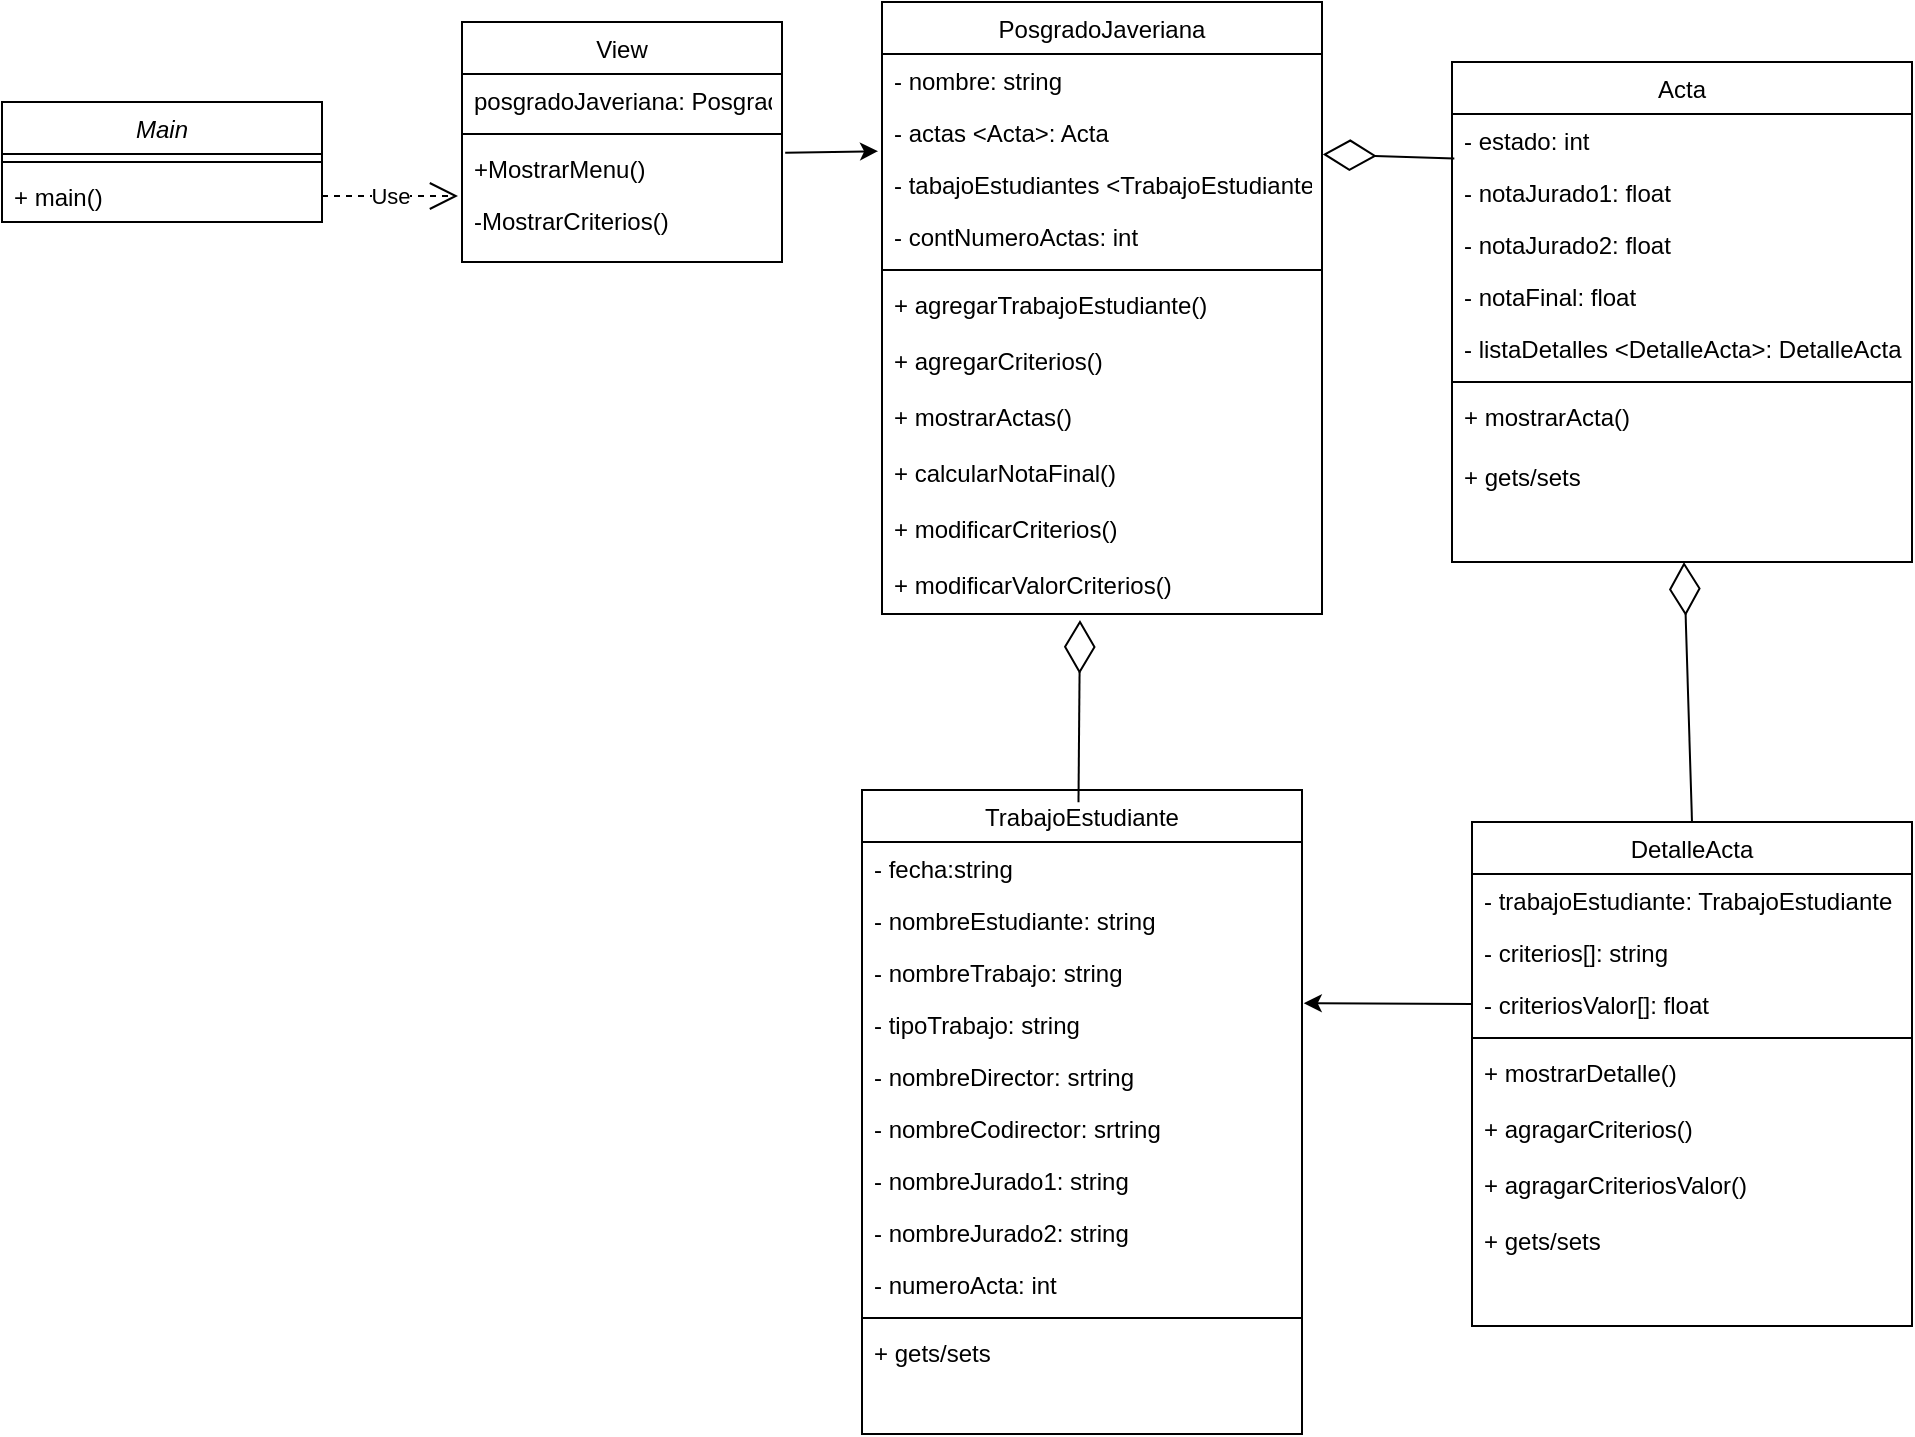 <mxfile version="15.2.5" type="google"><diagram id="C5RBs43oDa-KdzZeNtuy" name="Page-1"><mxGraphModel dx="1102" dy="614" grid="1" gridSize="10" guides="1" tooltips="1" connect="1" arrows="1" fold="1" page="1" pageScale="1" pageWidth="827" pageHeight="1169" math="0" shadow="0"><root><mxCell id="WIyWlLk6GJQsqaUBKTNV-0"/><mxCell id="WIyWlLk6GJQsqaUBKTNV-1" parent="WIyWlLk6GJQsqaUBKTNV-0"/><mxCell id="zkfFHV4jXpPFQw0GAbJ--0" value="Main" style="swimlane;fontStyle=2;align=center;verticalAlign=top;childLayout=stackLayout;horizontal=1;startSize=26;horizontalStack=0;resizeParent=1;resizeLast=0;collapsible=1;marginBottom=0;rounded=0;shadow=0;strokeWidth=1;" parent="WIyWlLk6GJQsqaUBKTNV-1" vertex="1"><mxGeometry y="80" width="160" height="60" as="geometry"><mxRectangle x="220" y="120" width="160" height="26" as="alternateBounds"/></mxGeometry></mxCell><mxCell id="zkfFHV4jXpPFQw0GAbJ--4" value="" style="line;html=1;strokeWidth=1;align=left;verticalAlign=middle;spacingTop=-1;spacingLeft=3;spacingRight=3;rotatable=0;labelPosition=right;points=[];portConstraint=eastwest;" parent="zkfFHV4jXpPFQw0GAbJ--0" vertex="1"><mxGeometry y="26" width="160" height="8" as="geometry"/></mxCell><mxCell id="zkfFHV4jXpPFQw0GAbJ--5" value="+ main()" style="text;align=left;verticalAlign=top;spacingLeft=4;spacingRight=4;overflow=hidden;rotatable=0;points=[[0,0.5],[1,0.5]];portConstraint=eastwest;" parent="zkfFHV4jXpPFQw0GAbJ--0" vertex="1"><mxGeometry y="34" width="160" height="26" as="geometry"/></mxCell><mxCell id="zkfFHV4jXpPFQw0GAbJ--17" value="View" style="swimlane;fontStyle=0;align=center;verticalAlign=top;childLayout=stackLayout;horizontal=1;startSize=26;horizontalStack=0;resizeParent=1;resizeLast=0;collapsible=1;marginBottom=0;rounded=0;shadow=0;strokeWidth=1;" parent="WIyWlLk6GJQsqaUBKTNV-1" vertex="1"><mxGeometry x="230" y="40" width="160" height="120" as="geometry"><mxRectangle x="550" y="140" width="160" height="26" as="alternateBounds"/></mxGeometry></mxCell><mxCell id="zkfFHV4jXpPFQw0GAbJ--18" value="posgradoJaveriana: PosgradoJaveriana" style="text;align=left;verticalAlign=top;spacingLeft=4;spacingRight=4;overflow=hidden;rotatable=0;points=[[0,0.5],[1,0.5]];portConstraint=eastwest;" parent="zkfFHV4jXpPFQw0GAbJ--17" vertex="1"><mxGeometry y="26" width="160" height="26" as="geometry"/></mxCell><mxCell id="zkfFHV4jXpPFQw0GAbJ--23" value="" style="line;html=1;strokeWidth=1;align=left;verticalAlign=middle;spacingTop=-1;spacingLeft=3;spacingRight=3;rotatable=0;labelPosition=right;points=[];portConstraint=eastwest;" parent="zkfFHV4jXpPFQw0GAbJ--17" vertex="1"><mxGeometry y="52" width="160" height="8" as="geometry"/></mxCell><mxCell id="zkfFHV4jXpPFQw0GAbJ--24" value="+MostrarMenu()" style="text;align=left;verticalAlign=top;spacingLeft=4;spacingRight=4;overflow=hidden;rotatable=0;points=[[0,0.5],[1,0.5]];portConstraint=eastwest;" parent="zkfFHV4jXpPFQw0GAbJ--17" vertex="1"><mxGeometry y="60" width="160" height="26" as="geometry"/></mxCell><mxCell id="zkfFHV4jXpPFQw0GAbJ--25" value="-MostrarCriterios()" style="text;align=left;verticalAlign=top;spacingLeft=4;spacingRight=4;overflow=hidden;rotatable=0;points=[[0,0.5],[1,0.5]];portConstraint=eastwest;" parent="zkfFHV4jXpPFQw0GAbJ--17" vertex="1"><mxGeometry y="86" width="160" height="26" as="geometry"/></mxCell><mxCell id="THAgpR9RQlkAP-FxswRX-20" value="" style="endArrow=diamondThin;endFill=0;endSize=24;html=1;entryX=1.002;entryY=-0.069;entryDx=0;entryDy=0;exitX=0.005;exitY=0.854;exitDx=0;exitDy=0;exitPerimeter=0;entryPerimeter=0;" parent="WIyWlLk6GJQsqaUBKTNV-1" target="OUgpYsVIyy5cniu3WdFf-54" edge="1"><mxGeometry width="160" relative="1" as="geometry"><mxPoint x="726.15" y="108.204" as="sourcePoint"/><mxPoint x="590" y="105" as="targetPoint"/></mxGeometry></mxCell><mxCell id="THAgpR9RQlkAP-FxswRX-31" value="" style="endArrow=classic;html=1;exitX=1.01;exitY=0.208;exitDx=0;exitDy=0;entryX=-0.009;entryY=-0.131;entryDx=0;entryDy=0;exitPerimeter=0;entryPerimeter=0;" parent="WIyWlLk6GJQsqaUBKTNV-1" source="zkfFHV4jXpPFQw0GAbJ--24" target="OUgpYsVIyy5cniu3WdFf-54" edge="1"><mxGeometry width="50" height="50" relative="1" as="geometry"><mxPoint x="390" y="105" as="sourcePoint"/><mxPoint x="450" y="105" as="targetPoint"/></mxGeometry></mxCell><mxCell id="OUgpYsVIyy5cniu3WdFf-3" value="Acta" style="swimlane;fontStyle=0;align=center;verticalAlign=top;childLayout=stackLayout;horizontal=1;startSize=26;horizontalStack=0;resizeParent=1;resizeLast=0;collapsible=1;marginBottom=0;rounded=0;shadow=0;strokeWidth=1;" parent="WIyWlLk6GJQsqaUBKTNV-1" vertex="1"><mxGeometry x="725" y="60" width="230" height="250" as="geometry"><mxRectangle x="550" y="140" width="160" height="26" as="alternateBounds"/></mxGeometry></mxCell><mxCell id="OUgpYsVIyy5cniu3WdFf-58" value="- estado: int" style="text;strokeColor=none;fillColor=none;align=left;verticalAlign=top;spacingLeft=4;spacingRight=4;overflow=hidden;rotatable=0;points=[[0,0.5],[1,0.5]];portConstraint=eastwest;" parent="OUgpYsVIyy5cniu3WdFf-3" vertex="1"><mxGeometry y="26" width="230" height="26" as="geometry"/></mxCell><mxCell id="OUgpYsVIyy5cniu3WdFf-14" value="- notaJurado1: float" style="text;strokeColor=none;fillColor=none;align=left;verticalAlign=top;spacingLeft=4;spacingRight=4;overflow=hidden;rotatable=0;points=[[0,0.5],[1,0.5]];portConstraint=eastwest;" parent="OUgpYsVIyy5cniu3WdFf-3" vertex="1"><mxGeometry y="52" width="230" height="26" as="geometry"/></mxCell><mxCell id="OUgpYsVIyy5cniu3WdFf-59" value="- notaJurado2: float" style="text;strokeColor=none;fillColor=none;align=left;verticalAlign=top;spacingLeft=4;spacingRight=4;overflow=hidden;rotatable=0;points=[[0,0.5],[1,0.5]];portConstraint=eastwest;" parent="OUgpYsVIyy5cniu3WdFf-3" vertex="1"><mxGeometry y="78" width="230" height="26" as="geometry"/></mxCell><mxCell id="OUgpYsVIyy5cniu3WdFf-60" value="- notaFinal: float" style="text;strokeColor=none;fillColor=none;align=left;verticalAlign=top;spacingLeft=4;spacingRight=4;overflow=hidden;rotatable=0;points=[[0,0.5],[1,0.5]];portConstraint=eastwest;" parent="OUgpYsVIyy5cniu3WdFf-3" vertex="1"><mxGeometry y="104" width="230" height="26" as="geometry"/></mxCell><mxCell id="OUgpYsVIyy5cniu3WdFf-11" value="- listaDetalles &lt;DetalleActa&gt;: DetalleActa" style="text;strokeColor=none;fillColor=none;align=left;verticalAlign=top;spacingLeft=4;spacingRight=4;overflow=hidden;rotatable=0;points=[[0,0.5],[1,0.5]];portConstraint=eastwest;" parent="OUgpYsVIyy5cniu3WdFf-3" vertex="1"><mxGeometry y="130" width="230" height="26" as="geometry"/></mxCell><mxCell id="OUgpYsVIyy5cniu3WdFf-5" value="" style="line;html=1;strokeWidth=1;align=left;verticalAlign=middle;spacingTop=-1;spacingLeft=3;spacingRight=3;rotatable=0;labelPosition=right;points=[];portConstraint=eastwest;" parent="OUgpYsVIyy5cniu3WdFf-3" vertex="1"><mxGeometry y="156" width="230" height="8" as="geometry"/></mxCell><mxCell id="OUgpYsVIyy5cniu3WdFf-38" value="+ mostrarActa()" style="text;align=left;verticalAlign=top;spacingLeft=4;spacingRight=4;overflow=hidden;rotatable=0;points=[[0,0.5],[1,0.5]];portConstraint=eastwest;" parent="OUgpYsVIyy5cniu3WdFf-3" vertex="1"><mxGeometry y="164" width="230" height="30" as="geometry"/></mxCell><mxCell id="OUgpYsVIyy5cniu3WdFf-7" value="+ gets/sets" style="text;align=left;verticalAlign=top;spacingLeft=4;spacingRight=4;overflow=hidden;rotatable=0;points=[[0,0.5],[1,0.5]];portConstraint=eastwest;" parent="OUgpYsVIyy5cniu3WdFf-3" vertex="1"><mxGeometry y="194" width="230" height="30" as="geometry"/></mxCell><mxCell id="OUgpYsVIyy5cniu3WdFf-13" value="" style="endArrow=diamondThin;endFill=0;endSize=24;html=1;exitX=0.5;exitY=0;exitDx=0;exitDy=0;" parent="WIyWlLk6GJQsqaUBKTNV-1" source="OUgpYsVIyy5cniu3WdFf-16" edge="1"><mxGeometry width="160" relative="1" as="geometry"><mxPoint x="780" y="330" as="sourcePoint"/><mxPoint x="841" y="310" as="targetPoint"/></mxGeometry></mxCell><mxCell id="OUgpYsVIyy5cniu3WdFf-16" value="DetalleActa" style="swimlane;fontStyle=0;align=center;verticalAlign=top;childLayout=stackLayout;horizontal=1;startSize=26;horizontalStack=0;resizeParent=1;resizeLast=0;collapsible=1;marginBottom=0;rounded=0;shadow=0;strokeWidth=1;" parent="WIyWlLk6GJQsqaUBKTNV-1" vertex="1"><mxGeometry x="735" y="440" width="220" height="252" as="geometry"><mxRectangle x="550" y="140" width="160" height="26" as="alternateBounds"/></mxGeometry></mxCell><mxCell id="OUgpYsVIyy5cniu3WdFf-17" value="- trabajoEstudiante: TrabajoEstudiante" style="text;align=left;verticalAlign=top;spacingLeft=4;spacingRight=4;overflow=hidden;rotatable=0;points=[[0,0.5],[1,0.5]];portConstraint=eastwest;" parent="OUgpYsVIyy5cniu3WdFf-16" vertex="1"><mxGeometry y="26" width="220" height="26" as="geometry"/></mxCell><mxCell id="OUgpYsVIyy5cniu3WdFf-25" value="- criterios[]: string" style="text;strokeColor=none;fillColor=none;align=left;verticalAlign=top;spacingLeft=4;spacingRight=4;overflow=hidden;rotatable=0;points=[[0,0.5],[1,0.5]];portConstraint=eastwest;" parent="OUgpYsVIyy5cniu3WdFf-16" vertex="1"><mxGeometry y="52" width="220" height="26" as="geometry"/></mxCell><mxCell id="OUgpYsVIyy5cniu3WdFf-26" value="- criteriosValor[]: float" style="text;strokeColor=none;fillColor=none;align=left;verticalAlign=top;spacingLeft=4;spacingRight=4;overflow=hidden;rotatable=0;points=[[0,0.5],[1,0.5]];portConstraint=eastwest;" parent="OUgpYsVIyy5cniu3WdFf-16" vertex="1"><mxGeometry y="78" width="220" height="26" as="geometry"/></mxCell><mxCell id="OUgpYsVIyy5cniu3WdFf-23" value="" style="line;html=1;strokeWidth=1;align=left;verticalAlign=middle;spacingTop=-1;spacingLeft=3;spacingRight=3;rotatable=0;labelPosition=right;points=[];portConstraint=eastwest;" parent="OUgpYsVIyy5cniu3WdFf-16" vertex="1"><mxGeometry y="104" width="220" height="8" as="geometry"/></mxCell><mxCell id="OUgpYsVIyy5cniu3WdFf-24" value="+ mostrarDetalle()" style="text;align=left;verticalAlign=top;spacingLeft=4;spacingRight=4;overflow=hidden;rotatable=0;points=[[0,0.5],[1,0.5]];portConstraint=eastwest;" parent="OUgpYsVIyy5cniu3WdFf-16" vertex="1"><mxGeometry y="112" width="220" height="28" as="geometry"/></mxCell><mxCell id="C7yq5ghNOwF-_vuvmY-1-11" value="+ agragarCriterios()" style="text;align=left;verticalAlign=top;spacingLeft=4;spacingRight=4;overflow=hidden;rotatable=0;points=[[0,0.5],[1,0.5]];portConstraint=eastwest;" vertex="1" parent="OUgpYsVIyy5cniu3WdFf-16"><mxGeometry y="140" width="220" height="28" as="geometry"/></mxCell><mxCell id="C7yq5ghNOwF-_vuvmY-1-10" value="+ agragarCriteriosValor()" style="text;align=left;verticalAlign=top;spacingLeft=4;spacingRight=4;overflow=hidden;rotatable=0;points=[[0,0.5],[1,0.5]];portConstraint=eastwest;" vertex="1" parent="OUgpYsVIyy5cniu3WdFf-16"><mxGeometry y="168" width="220" height="28" as="geometry"/></mxCell><mxCell id="OUgpYsVIyy5cniu3WdFf-27" value="+ gets/sets" style="text;align=left;verticalAlign=top;spacingLeft=4;spacingRight=4;overflow=hidden;rotatable=0;points=[[0,0.5],[1,0.5]];portConstraint=eastwest;" parent="OUgpYsVIyy5cniu3WdFf-16" vertex="1"><mxGeometry y="196" width="220" height="28" as="geometry"/></mxCell><mxCell id="OUgpYsVIyy5cniu3WdFf-41" value="TrabajoEstudiante" style="swimlane;fontStyle=0;align=center;verticalAlign=top;childLayout=stackLayout;horizontal=1;startSize=26;horizontalStack=0;resizeParent=1;resizeLast=0;collapsible=1;marginBottom=0;rounded=0;shadow=0;strokeWidth=1;" parent="WIyWlLk6GJQsqaUBKTNV-1" vertex="1"><mxGeometry x="430" y="424" width="220" height="322" as="geometry"><mxRectangle x="550" y="140" width="160" height="26" as="alternateBounds"/></mxGeometry></mxCell><mxCell id="C7yq5ghNOwF-_vuvmY-1-5" value="- fecha:string" style="text;align=left;verticalAlign=top;spacingLeft=4;spacingRight=4;overflow=hidden;rotatable=0;points=[[0,0.5],[1,0.5]];portConstraint=eastwest;" vertex="1" parent="OUgpYsVIyy5cniu3WdFf-41"><mxGeometry y="26" width="220" height="26" as="geometry"/></mxCell><mxCell id="OUgpYsVIyy5cniu3WdFf-42" value="- nombreEstudiante: string" style="text;align=left;verticalAlign=top;spacingLeft=4;spacingRight=4;overflow=hidden;rotatable=0;points=[[0,0.5],[1,0.5]];portConstraint=eastwest;" parent="OUgpYsVIyy5cniu3WdFf-41" vertex="1"><mxGeometry y="52" width="220" height="26" as="geometry"/></mxCell><mxCell id="OUgpYsVIyy5cniu3WdFf-43" value="- nombreTrabajo: string" style="text;strokeColor=none;fillColor=none;align=left;verticalAlign=top;spacingLeft=4;spacingRight=4;overflow=hidden;rotatable=0;points=[[0,0.5],[1,0.5]];portConstraint=eastwest;" parent="OUgpYsVIyy5cniu3WdFf-41" vertex="1"><mxGeometry y="78" width="220" height="26" as="geometry"/></mxCell><mxCell id="OUgpYsVIyy5cniu3WdFf-44" value="- tipoTrabajo: string" style="text;strokeColor=none;fillColor=none;align=left;verticalAlign=top;spacingLeft=4;spacingRight=4;overflow=hidden;rotatable=0;points=[[0,0.5],[1,0.5]];portConstraint=eastwest;" parent="OUgpYsVIyy5cniu3WdFf-41" vertex="1"><mxGeometry y="104" width="220" height="26" as="geometry"/></mxCell><mxCell id="OUgpYsVIyy5cniu3WdFf-49" value="- nombreDirector: srtring" style="text;strokeColor=none;fillColor=none;align=left;verticalAlign=top;spacingLeft=4;spacingRight=4;overflow=hidden;rotatable=0;points=[[0,0.5],[1,0.5]];portConstraint=eastwest;" parent="OUgpYsVIyy5cniu3WdFf-41" vertex="1"><mxGeometry y="130" width="220" height="26" as="geometry"/></mxCell><mxCell id="C7yq5ghNOwF-_vuvmY-1-1" value="- nombreCodirector: srtring" style="text;strokeColor=none;fillColor=none;align=left;verticalAlign=top;spacingLeft=4;spacingRight=4;overflow=hidden;rotatable=0;points=[[0,0.5],[1,0.5]];portConstraint=eastwest;" vertex="1" parent="OUgpYsVIyy5cniu3WdFf-41"><mxGeometry y="156" width="220" height="26" as="geometry"/></mxCell><mxCell id="C7yq5ghNOwF-_vuvmY-1-2" value="- nombreJurado1: string" style="text;strokeColor=none;fillColor=none;align=left;verticalAlign=top;spacingLeft=4;spacingRight=4;overflow=hidden;rotatable=0;points=[[0,0.5],[1,0.5]];portConstraint=eastwest;" vertex="1" parent="OUgpYsVIyy5cniu3WdFf-41"><mxGeometry y="182" width="220" height="26" as="geometry"/></mxCell><mxCell id="C7yq5ghNOwF-_vuvmY-1-3" value="- nombreJurado2: string" style="text;strokeColor=none;fillColor=none;align=left;verticalAlign=top;spacingLeft=4;spacingRight=4;overflow=hidden;rotatable=0;points=[[0,0.5],[1,0.5]];portConstraint=eastwest;" vertex="1" parent="OUgpYsVIyy5cniu3WdFf-41"><mxGeometry y="208" width="220" height="26" as="geometry"/></mxCell><mxCell id="C7yq5ghNOwF-_vuvmY-1-4" value="- numeroActa: int" style="text;strokeColor=none;fillColor=none;align=left;verticalAlign=top;spacingLeft=4;spacingRight=4;overflow=hidden;rotatable=0;points=[[0,0.5],[1,0.5]];portConstraint=eastwest;" vertex="1" parent="OUgpYsVIyy5cniu3WdFf-41"><mxGeometry y="234" width="220" height="26" as="geometry"/></mxCell><mxCell id="OUgpYsVIyy5cniu3WdFf-45" value="" style="line;html=1;strokeWidth=1;align=left;verticalAlign=middle;spacingTop=-1;spacingLeft=3;spacingRight=3;rotatable=0;labelPosition=right;points=[];portConstraint=eastwest;" parent="OUgpYsVIyy5cniu3WdFf-41" vertex="1"><mxGeometry y="260" width="220" height="8" as="geometry"/></mxCell><mxCell id="OUgpYsVIyy5cniu3WdFf-47" value="+ gets/sets" style="text;align=left;verticalAlign=top;spacingLeft=4;spacingRight=4;overflow=hidden;rotatable=0;points=[[0,0.5],[1,0.5]];portConstraint=eastwest;" parent="OUgpYsVIyy5cniu3WdFf-41" vertex="1"><mxGeometry y="268" width="220" height="28" as="geometry"/></mxCell><mxCell id="OUgpYsVIyy5cniu3WdFf-51" value="" style="endArrow=classic;html=1;exitX=0;exitY=0.5;exitDx=0;exitDy=0;entryX=1.004;entryY=1.1;entryDx=0;entryDy=0;entryPerimeter=0;" parent="WIyWlLk6GJQsqaUBKTNV-1" source="OUgpYsVIyy5cniu3WdFf-26" target="OUgpYsVIyy5cniu3WdFf-43" edge="1"><mxGeometry width="50" height="50" relative="1" as="geometry"><mxPoint x="610" y="420" as="sourcePoint"/><mxPoint x="670" y="420" as="targetPoint"/><Array as="points"/></mxGeometry></mxCell><mxCell id="OUgpYsVIyy5cniu3WdFf-52" value="PosgradoJaveriana" style="swimlane;fontStyle=0;align=center;verticalAlign=top;childLayout=stackLayout;horizontal=1;startSize=26;horizontalStack=0;resizeParent=1;resizeLast=0;collapsible=1;marginBottom=0;rounded=0;shadow=0;strokeWidth=1;" parent="WIyWlLk6GJQsqaUBKTNV-1" vertex="1"><mxGeometry x="440" y="30" width="220" height="306" as="geometry"><mxRectangle x="550" y="140" width="160" height="26" as="alternateBounds"/></mxGeometry></mxCell><mxCell id="OUgpYsVIyy5cniu3WdFf-63" value="- nombre: string" style="text;align=left;verticalAlign=top;spacingLeft=4;spacingRight=4;overflow=hidden;rotatable=0;points=[[0,0.5],[1,0.5]];portConstraint=eastwest;" parent="OUgpYsVIyy5cniu3WdFf-52" vertex="1"><mxGeometry y="26" width="220" height="26" as="geometry"/></mxCell><mxCell id="OUgpYsVIyy5cniu3WdFf-53" value="- actas &lt;Acta&gt;: Acta" style="text;align=left;verticalAlign=top;spacingLeft=4;spacingRight=4;overflow=hidden;rotatable=0;points=[[0,0.5],[1,0.5]];portConstraint=eastwest;" parent="OUgpYsVIyy5cniu3WdFf-52" vertex="1"><mxGeometry y="52" width="220" height="26" as="geometry"/></mxCell><mxCell id="OUgpYsVIyy5cniu3WdFf-54" value="- tabajoEstudiantes &lt;TrabajoEstudiante&gt;: TrabajoEstudiante" style="text;strokeColor=none;fillColor=none;align=left;verticalAlign=top;spacingLeft=4;spacingRight=4;overflow=hidden;rotatable=0;points=[[0,0.5],[1,0.5]];portConstraint=eastwest;" parent="OUgpYsVIyy5cniu3WdFf-52" vertex="1"><mxGeometry y="78" width="220" height="26" as="geometry"/></mxCell><mxCell id="OUgpYsVIyy5cniu3WdFf-55" value="- contNumeroActas: int" style="text;strokeColor=none;fillColor=none;align=left;verticalAlign=top;spacingLeft=4;spacingRight=4;overflow=hidden;rotatable=0;points=[[0,0.5],[1,0.5]];portConstraint=eastwest;" parent="OUgpYsVIyy5cniu3WdFf-52" vertex="1"><mxGeometry y="104" width="220" height="26" as="geometry"/></mxCell><mxCell id="OUgpYsVIyy5cniu3WdFf-56" value="" style="line;html=1;strokeWidth=1;align=left;verticalAlign=middle;spacingTop=-1;spacingLeft=3;spacingRight=3;rotatable=0;labelPosition=right;points=[];portConstraint=eastwest;" parent="OUgpYsVIyy5cniu3WdFf-52" vertex="1"><mxGeometry y="130" width="220" height="8" as="geometry"/></mxCell><mxCell id="OUgpYsVIyy5cniu3WdFf-57" value="+ agregarTrabajoEstudiante()" style="text;align=left;verticalAlign=top;spacingLeft=4;spacingRight=4;overflow=hidden;rotatable=0;points=[[0,0.5],[1,0.5]];portConstraint=eastwest;" parent="OUgpYsVIyy5cniu3WdFf-52" vertex="1"><mxGeometry y="138" width="220" height="28" as="geometry"/></mxCell><mxCell id="C7yq5ghNOwF-_vuvmY-1-6" value="+ agregarCriterios()" style="text;align=left;verticalAlign=top;spacingLeft=4;spacingRight=4;overflow=hidden;rotatable=0;points=[[0,0.5],[1,0.5]];portConstraint=eastwest;" vertex="1" parent="OUgpYsVIyy5cniu3WdFf-52"><mxGeometry y="166" width="220" height="28" as="geometry"/></mxCell><mxCell id="OUgpYsVIyy5cniu3WdFf-70" value="+ mostrarActas()" style="text;align=left;verticalAlign=top;spacingLeft=4;spacingRight=4;overflow=hidden;rotatable=0;points=[[0,0.5],[1,0.5]];portConstraint=eastwest;" parent="OUgpYsVIyy5cniu3WdFf-52" vertex="1"><mxGeometry y="194" width="220" height="28" as="geometry"/></mxCell><mxCell id="C7yq5ghNOwF-_vuvmY-1-7" value="+ calcularNotaFinal()" style="text;align=left;verticalAlign=top;spacingLeft=4;spacingRight=4;overflow=hidden;rotatable=0;points=[[0,0.5],[1,0.5]];portConstraint=eastwest;" vertex="1" parent="OUgpYsVIyy5cniu3WdFf-52"><mxGeometry y="222" width="220" height="28" as="geometry"/></mxCell><mxCell id="OUgpYsVIyy5cniu3WdFf-69" value="+ modificarCriterios()" style="text;align=left;verticalAlign=top;spacingLeft=4;spacingRight=4;overflow=hidden;rotatable=0;points=[[0,0.5],[1,0.5]];portConstraint=eastwest;" parent="OUgpYsVIyy5cniu3WdFf-52" vertex="1"><mxGeometry y="250" width="220" height="28" as="geometry"/></mxCell><mxCell id="C7yq5ghNOwF-_vuvmY-1-8" value="+ modificarValorCriterios()" style="text;align=left;verticalAlign=top;spacingLeft=4;spacingRight=4;overflow=hidden;rotatable=0;points=[[0,0.5],[1,0.5]];portConstraint=eastwest;" vertex="1" parent="OUgpYsVIyy5cniu3WdFf-52"><mxGeometry y="278" width="220" height="28" as="geometry"/></mxCell><mxCell id="OUgpYsVIyy5cniu3WdFf-68" value="Use" style="endArrow=open;endSize=12;dashed=1;html=1;exitX=1;exitY=0.5;exitDx=0;exitDy=0;" parent="WIyWlLk6GJQsqaUBKTNV-1" source="zkfFHV4jXpPFQw0GAbJ--5" edge="1"><mxGeometry width="160" relative="1" as="geometry"><mxPoint x="160" y="320" as="sourcePoint"/><mxPoint x="228" y="127" as="targetPoint"/></mxGeometry></mxCell><mxCell id="C7yq5ghNOwF-_vuvmY-1-9" value="" style="endArrow=diamondThin;endFill=0;endSize=24;html=1;exitX=0.492;exitY=0.019;exitDx=0;exitDy=0;exitPerimeter=0;entryX=0.45;entryY=1.107;entryDx=0;entryDy=0;entryPerimeter=0;" edge="1" parent="WIyWlLk6GJQsqaUBKTNV-1" source="OUgpYsVIyy5cniu3WdFf-41" target="C7yq5ghNOwF-_vuvmY-1-8"><mxGeometry width="160" relative="1" as="geometry"><mxPoint x="538" y="420" as="sourcePoint"/><mxPoint x="538" y="340" as="targetPoint"/></mxGeometry></mxCell></root></mxGraphModel></diagram></mxfile>